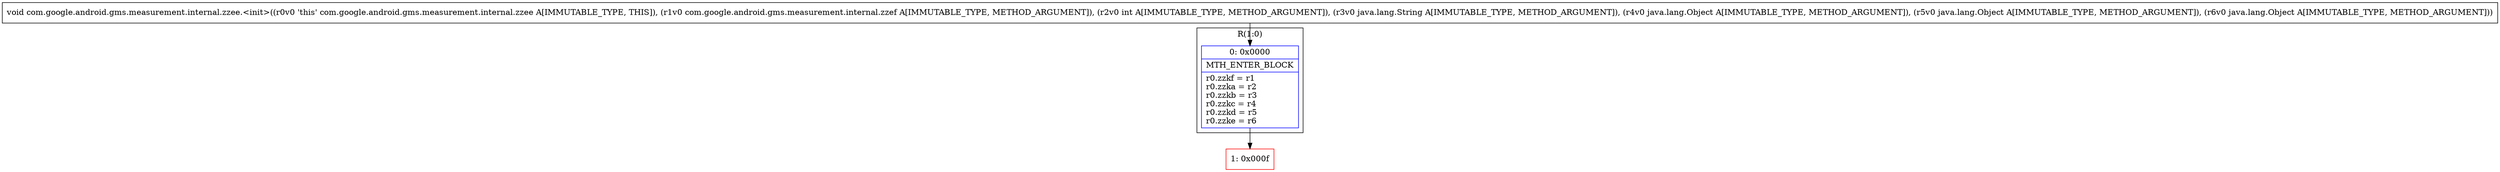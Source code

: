 digraph "CFG forcom.google.android.gms.measurement.internal.zzee.\<init\>(Lcom\/google\/android\/gms\/measurement\/internal\/zzef;ILjava\/lang\/String;Ljava\/lang\/Object;Ljava\/lang\/Object;Ljava\/lang\/Object;)V" {
subgraph cluster_Region_1067680040 {
label = "R(1:0)";
node [shape=record,color=blue];
Node_0 [shape=record,label="{0\:\ 0x0000|MTH_ENTER_BLOCK\l|r0.zzkf = r1\lr0.zzka = r2\lr0.zzkb = r3\lr0.zzkc = r4\lr0.zzkd = r5\lr0.zzke = r6\l}"];
}
Node_1 [shape=record,color=red,label="{1\:\ 0x000f}"];
MethodNode[shape=record,label="{void com.google.android.gms.measurement.internal.zzee.\<init\>((r0v0 'this' com.google.android.gms.measurement.internal.zzee A[IMMUTABLE_TYPE, THIS]), (r1v0 com.google.android.gms.measurement.internal.zzef A[IMMUTABLE_TYPE, METHOD_ARGUMENT]), (r2v0 int A[IMMUTABLE_TYPE, METHOD_ARGUMENT]), (r3v0 java.lang.String A[IMMUTABLE_TYPE, METHOD_ARGUMENT]), (r4v0 java.lang.Object A[IMMUTABLE_TYPE, METHOD_ARGUMENT]), (r5v0 java.lang.Object A[IMMUTABLE_TYPE, METHOD_ARGUMENT]), (r6v0 java.lang.Object A[IMMUTABLE_TYPE, METHOD_ARGUMENT])) }"];
MethodNode -> Node_0;
Node_0 -> Node_1;
}

